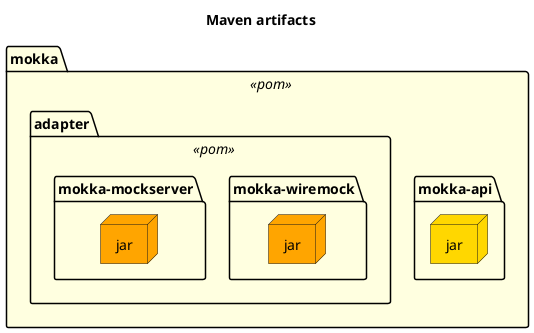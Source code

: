 @startuml

title Maven artifacts

package "mokka" <<pom>> #LightYellow {

    package "mokka-api.jar" <<Node>> #Gold {
    }

    package adapter <<pom>> {
        package "mokka-wiremock.jar" <<Node>> #Orange {
        }

        package "mokka-mockserver.jar" <<Node>> #Orange {
        }
    }
}

@enduml